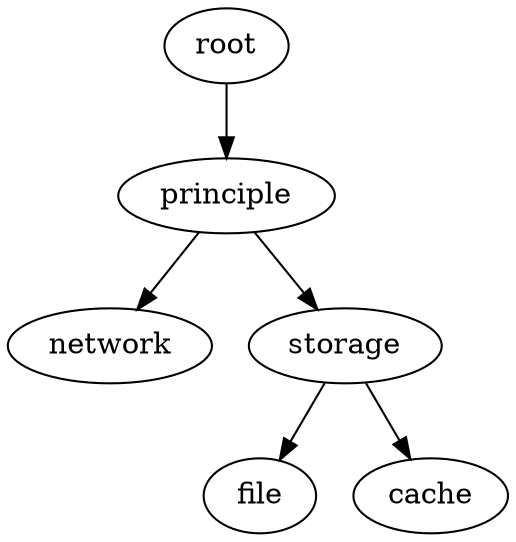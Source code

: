 digraph forest {
	root -> principle
	principle ->network
	principle ->storage

	storage->file
	storage->cache
}